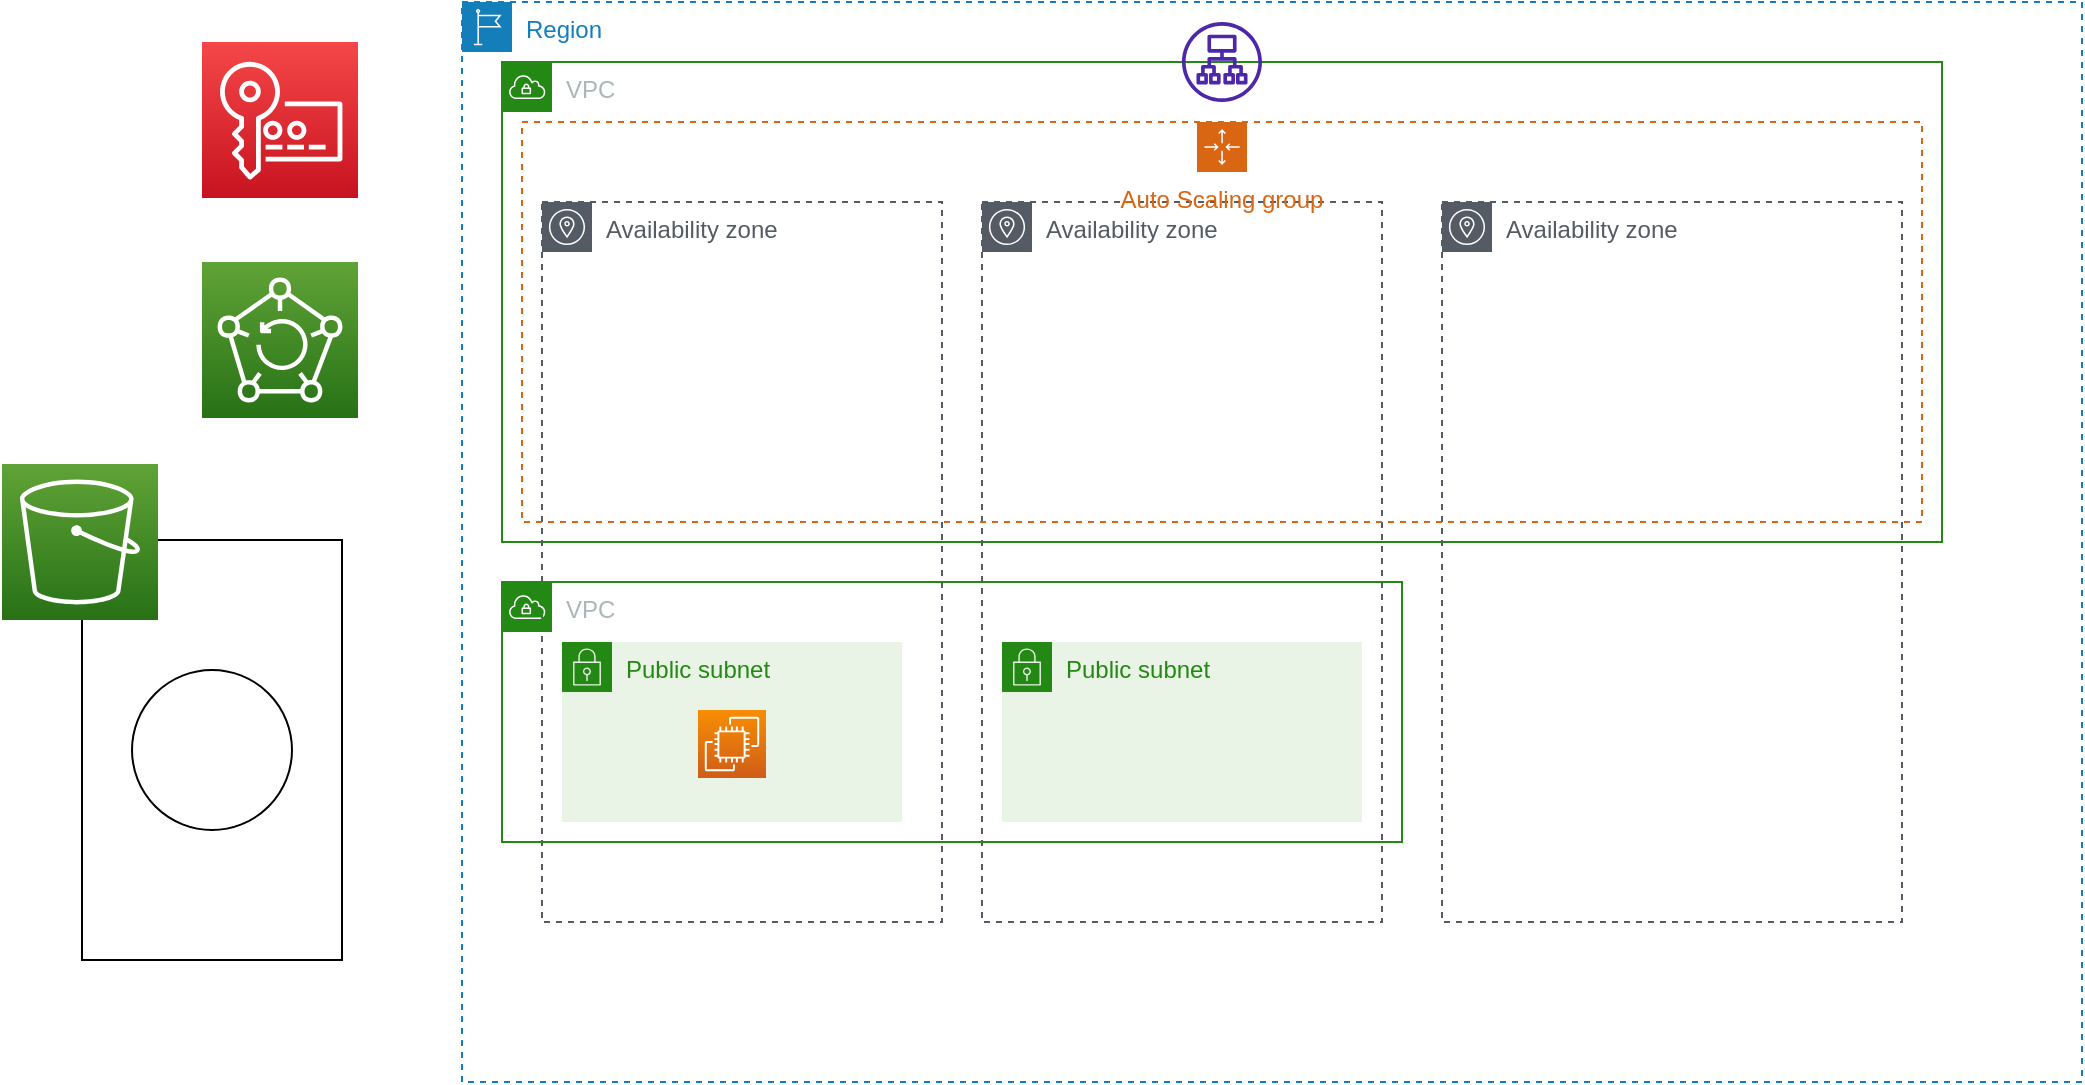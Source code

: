 <mxfile version="20.2.7" type="github">
  <diagram id="jmo6KXDqNcGPyCpAi4rU" name="Pagina-1">
    <mxGraphModel dx="2331" dy="672" grid="1" gridSize="10" guides="1" tooltips="1" connect="1" arrows="1" fold="1" page="1" pageScale="1" pageWidth="827" pageHeight="1169" math="0" shadow="0">
      <root>
        <mxCell id="0" />
        <mxCell id="1" parent="0" />
        <mxCell id="NQnf51q2smPranWh6uQB-6" value="" style="rounded=0;whiteSpace=wrap;html=1;rotation=90;" vertex="1" parent="1">
          <mxGeometry x="-370" y="319" width="210" height="130" as="geometry" />
        </mxCell>
        <mxCell id="NQnf51q2smPranWh6uQB-1" value="Region" style="points=[[0,0],[0.25,0],[0.5,0],[0.75,0],[1,0],[1,0.25],[1,0.5],[1,0.75],[1,1],[0.75,1],[0.5,1],[0.25,1],[0,1],[0,0.75],[0,0.5],[0,0.25]];outlineConnect=0;gradientColor=none;html=1;whiteSpace=wrap;fontSize=12;fontStyle=0;container=1;pointerEvents=0;collapsible=0;recursiveResize=0;shape=mxgraph.aws4.group;grIcon=mxgraph.aws4.group_region;strokeColor=#147EBA;fillColor=none;verticalAlign=top;align=left;spacingLeft=30;fontColor=#147EBA;dashed=1;" vertex="1" parent="1">
          <mxGeometry x="-140" y="10" width="810" height="540" as="geometry" />
        </mxCell>
        <mxCell id="NQnf51q2smPranWh6uQB-13" value="VPC" style="points=[[0,0],[0.25,0],[0.5,0],[0.75,0],[1,0],[1,0.25],[1,0.5],[1,0.75],[1,1],[0.75,1],[0.5,1],[0.25,1],[0,1],[0,0.75],[0,0.5],[0,0.25]];outlineConnect=0;gradientColor=none;html=1;whiteSpace=wrap;fontSize=12;fontStyle=0;container=1;pointerEvents=0;collapsible=0;recursiveResize=0;shape=mxgraph.aws4.group;grIcon=mxgraph.aws4.group_vpc;strokeColor=#248814;fillColor=none;verticalAlign=top;align=left;spacingLeft=30;fontColor=#AAB7B8;dashed=0;" vertex="1" parent="NQnf51q2smPranWh6uQB-1">
          <mxGeometry x="20" y="30" width="720" height="240" as="geometry" />
        </mxCell>
        <mxCell id="NQnf51q2smPranWh6uQB-9" value="Availability zone" style="sketch=0;outlineConnect=0;gradientColor=none;html=1;whiteSpace=wrap;fontSize=12;fontStyle=0;shape=mxgraph.aws4.group;grIcon=mxgraph.aws4.group_availability_zone;strokeColor=#545B64;fillColor=none;verticalAlign=top;align=left;spacingLeft=30;fontColor=#545B64;dashed=1;" vertex="1" parent="NQnf51q2smPranWh6uQB-13">
          <mxGeometry x="20" y="70" width="200" height="360" as="geometry" />
        </mxCell>
        <mxCell id="NQnf51q2smPranWh6uQB-10" value="Availability zone" style="sketch=0;outlineConnect=0;gradientColor=none;html=1;whiteSpace=wrap;fontSize=12;fontStyle=0;shape=mxgraph.aws4.group;grIcon=mxgraph.aws4.group_availability_zone;strokeColor=#545B64;fillColor=none;verticalAlign=top;align=left;spacingLeft=30;fontColor=#545B64;dashed=1;" vertex="1" parent="NQnf51q2smPranWh6uQB-13">
          <mxGeometry x="240" y="70" width="200" height="360" as="geometry" />
        </mxCell>
        <mxCell id="NQnf51q2smPranWh6uQB-12" value="Availability zone" style="sketch=0;outlineConnect=0;gradientColor=none;html=1;whiteSpace=wrap;fontSize=12;fontStyle=0;shape=mxgraph.aws4.group;grIcon=mxgraph.aws4.group_availability_zone;strokeColor=#545B64;fillColor=none;verticalAlign=top;align=left;spacingLeft=30;fontColor=#545B64;dashed=1;" vertex="1" parent="NQnf51q2smPranWh6uQB-13">
          <mxGeometry x="470" y="70" width="230" height="360" as="geometry" />
        </mxCell>
        <mxCell id="NQnf51q2smPranWh6uQB-20" value="Auto Scaling group" style="points=[[0,0],[0.25,0],[0.5,0],[0.75,0],[1,0],[1,0.25],[1,0.5],[1,0.75],[1,1],[0.75,1],[0.5,1],[0.25,1],[0,1],[0,0.75],[0,0.5],[0,0.25]];outlineConnect=0;gradientColor=none;html=1;whiteSpace=wrap;fontSize=12;fontStyle=0;container=1;pointerEvents=0;collapsible=0;recursiveResize=0;shape=mxgraph.aws4.groupCenter;grIcon=mxgraph.aws4.group_auto_scaling_group;grStroke=1;strokeColor=#D86613;fillColor=none;verticalAlign=top;align=center;fontColor=#D86613;dashed=1;spacingTop=25;" vertex="1" parent="NQnf51q2smPranWh6uQB-13">
          <mxGeometry x="10" y="30" width="700" height="200" as="geometry" />
        </mxCell>
        <mxCell id="NQnf51q2smPranWh6uQB-22" value="Public subnet" style="points=[[0,0],[0.25,0],[0.5,0],[0.75,0],[1,0],[1,0.25],[1,0.5],[1,0.75],[1,1],[0.75,1],[0.5,1],[0.25,1],[0,1],[0,0.75],[0,0.5],[0,0.25]];outlineConnect=0;gradientColor=none;html=1;whiteSpace=wrap;fontSize=12;fontStyle=0;container=1;pointerEvents=0;collapsible=0;recursiveResize=0;shape=mxgraph.aws4.group;grIcon=mxgraph.aws4.group_security_group;grStroke=0;strokeColor=#248814;fillColor=#E9F3E6;verticalAlign=top;align=left;spacingLeft=30;fontColor=#248814;dashed=0;" vertex="1" parent="NQnf51q2smPranWh6uQB-13">
          <mxGeometry x="30" y="290" width="170" height="90" as="geometry" />
        </mxCell>
        <mxCell id="NQnf51q2smPranWh6uQB-23" value="Public subnet" style="points=[[0,0],[0.25,0],[0.5,0],[0.75,0],[1,0],[1,0.25],[1,0.5],[1,0.75],[1,1],[0.75,1],[0.5,1],[0.25,1],[0,1],[0,0.75],[0,0.5],[0,0.25]];outlineConnect=0;gradientColor=none;html=1;whiteSpace=wrap;fontSize=12;fontStyle=0;container=1;pointerEvents=0;collapsible=0;recursiveResize=0;shape=mxgraph.aws4.group;grIcon=mxgraph.aws4.group_security_group;grStroke=0;strokeColor=#248814;fillColor=#E9F3E6;verticalAlign=top;align=left;spacingLeft=30;fontColor=#248814;dashed=0;" vertex="1" parent="NQnf51q2smPranWh6uQB-13">
          <mxGeometry x="250" y="290" width="180" height="90" as="geometry" />
        </mxCell>
        <mxCell id="NQnf51q2smPranWh6uQB-15" value="VPC" style="points=[[0,0],[0.25,0],[0.5,0],[0.75,0],[1,0],[1,0.25],[1,0.5],[1,0.75],[1,1],[0.75,1],[0.5,1],[0.25,1],[0,1],[0,0.75],[0,0.5],[0,0.25]];outlineConnect=0;gradientColor=none;html=1;whiteSpace=wrap;fontSize=12;fontStyle=0;container=1;pointerEvents=0;collapsible=0;recursiveResize=0;shape=mxgraph.aws4.group;grIcon=mxgraph.aws4.group_vpc;strokeColor=#248814;fillColor=none;verticalAlign=top;align=left;spacingLeft=30;fontColor=#AAB7B8;dashed=0;" vertex="1" parent="NQnf51q2smPranWh6uQB-1">
          <mxGeometry x="20" y="290" width="450" height="130" as="geometry" />
        </mxCell>
        <mxCell id="NQnf51q2smPranWh6uQB-24" value="" style="sketch=0;points=[[0,0,0],[0.25,0,0],[0.5,0,0],[0.75,0,0],[1,0,0],[0,1,0],[0.25,1,0],[0.5,1,0],[0.75,1,0],[1,1,0],[0,0.25,0],[0,0.5,0],[0,0.75,0],[1,0.25,0],[1,0.5,0],[1,0.75,0]];outlineConnect=0;fontColor=#232F3E;gradientColor=#F78E04;gradientDirection=north;fillColor=#D05C17;strokeColor=#ffffff;dashed=0;verticalLabelPosition=bottom;verticalAlign=top;align=center;html=1;fontSize=12;fontStyle=0;aspect=fixed;shape=mxgraph.aws4.resourceIcon;resIcon=mxgraph.aws4.ec2;" vertex="1" parent="NQnf51q2smPranWh6uQB-15">
          <mxGeometry x="98" y="64" width="34" height="34" as="geometry" />
        </mxCell>
        <mxCell id="NQnf51q2smPranWh6uQB-17" value="" style="sketch=0;outlineConnect=0;fontColor=#232F3E;gradientColor=none;fillColor=#4D27AA;strokeColor=none;dashed=0;verticalLabelPosition=bottom;verticalAlign=top;align=center;html=1;fontSize=12;fontStyle=0;aspect=fixed;pointerEvents=1;shape=mxgraph.aws4.application_load_balancer;" vertex="1" parent="NQnf51q2smPranWh6uQB-1">
          <mxGeometry x="360" y="10" width="40" height="40" as="geometry" />
        </mxCell>
        <mxCell id="NQnf51q2smPranWh6uQB-3" value="" style="sketch=0;points=[[0,0,0],[0.25,0,0],[0.5,0,0],[0.75,0,0],[1,0,0],[0,1,0],[0.25,1,0],[0.5,1,0],[0.75,1,0],[1,1,0],[0,0.25,0],[0,0.5,0],[0,0.75,0],[1,0.25,0],[1,0.5,0],[1,0.75,0]];outlineConnect=0;fontColor=#232F3E;gradientColor=#60A337;gradientDirection=north;fillColor=#277116;strokeColor=#ffffff;dashed=0;verticalLabelPosition=bottom;verticalAlign=top;align=center;html=1;fontSize=12;fontStyle=0;aspect=fixed;shape=mxgraph.aws4.resourceIcon;resIcon=mxgraph.aws4.backup;" vertex="1" parent="1">
          <mxGeometry x="-270" y="140" width="78" height="78" as="geometry" />
        </mxCell>
        <mxCell id="NQnf51q2smPranWh6uQB-4" value="" style="sketch=0;points=[[0,0,0],[0.25,0,0],[0.5,0,0],[0.75,0,0],[1,0,0],[0,1,0],[0.25,1,0],[0.5,1,0],[0.75,1,0],[1,1,0],[0,0.25,0],[0,0.5,0],[0,0.75,0],[1,0.25,0],[1,0.5,0],[1,0.75,0]];outlineConnect=0;fontColor=#232F3E;gradientColor=#60A337;gradientDirection=north;fillColor=#277116;strokeColor=#ffffff;dashed=0;verticalLabelPosition=bottom;verticalAlign=top;align=center;html=1;fontSize=12;fontStyle=0;aspect=fixed;shape=mxgraph.aws4.resourceIcon;resIcon=mxgraph.aws4.s3;" vertex="1" parent="1">
          <mxGeometry x="-370" y="241" width="78" height="78" as="geometry" />
        </mxCell>
        <mxCell id="NQnf51q2smPranWh6uQB-7" value="" style="ellipse;whiteSpace=wrap;html=1;aspect=fixed;" vertex="1" parent="1">
          <mxGeometry x="-305" y="344" width="80" height="80" as="geometry" />
        </mxCell>
        <mxCell id="NQnf51q2smPranWh6uQB-8" value="" style="sketch=0;points=[[0,0,0],[0.25,0,0],[0.5,0,0],[0.75,0,0],[1,0,0],[0,1,0],[0.25,1,0],[0.5,1,0],[0.75,1,0],[1,1,0],[0,0.25,0],[0,0.5,0],[0,0.75,0],[1,0.25,0],[1,0.5,0],[1,0.75,0]];outlineConnect=0;fontColor=#232F3E;gradientColor=#F54749;gradientDirection=north;fillColor=#C7131F;strokeColor=#ffffff;dashed=0;verticalLabelPosition=bottom;verticalAlign=top;align=center;html=1;fontSize=12;fontStyle=0;aspect=fixed;shape=mxgraph.aws4.resourceIcon;resIcon=mxgraph.aws4.key_management_service;" vertex="1" parent="1">
          <mxGeometry x="-270" y="30" width="78" height="78" as="geometry" />
        </mxCell>
      </root>
    </mxGraphModel>
  </diagram>
</mxfile>
